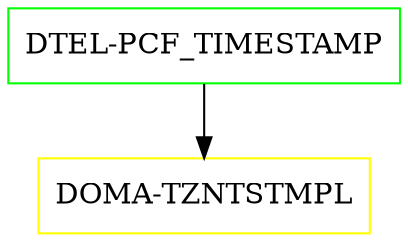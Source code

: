 digraph G {
  "DTEL-PCF_TIMESTAMP" [shape=box,color=green];
  "DOMA-TZNTSTMPL" [shape=box,color=yellow,URL="./DOMA_TZNTSTMPL.html"];
  "DTEL-PCF_TIMESTAMP" -> "DOMA-TZNTSTMPL";
}
